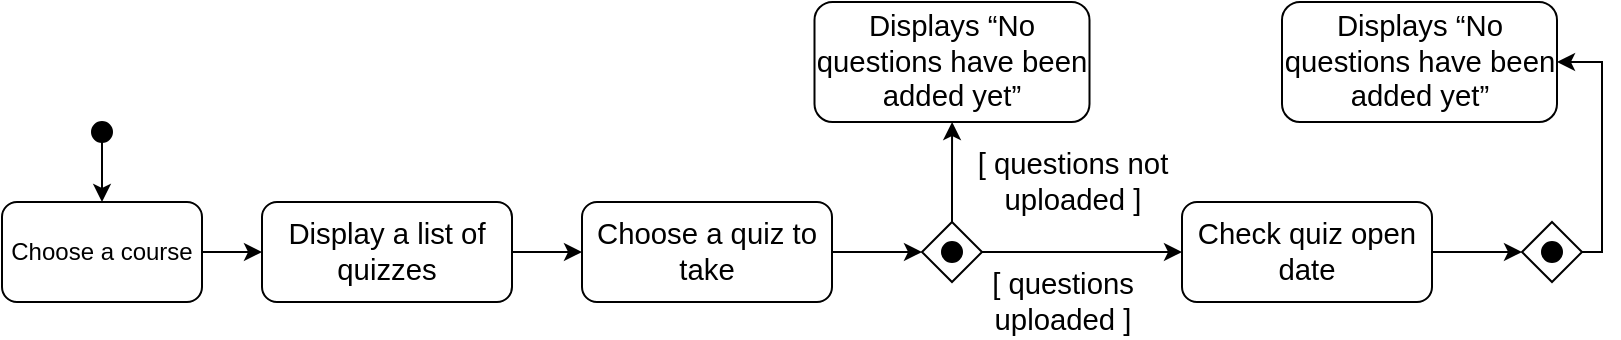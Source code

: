 <mxfile version="14.6.3" type="github">
  <diagram id="HvqQM-I7t3wVY7urHc3_" name="Page-1">
    <mxGraphModel dx="1021" dy="516" grid="1" gridSize="10" guides="1" tooltips="1" connect="1" arrows="1" fold="1" page="1" pageScale="1" pageWidth="827" pageHeight="1169" math="0" shadow="0">
      <root>
        <mxCell id="0" />
        <mxCell id="1" parent="0" />
        <mxCell id="4EETxAyDpQWCK0r4zNha-4" value="" style="edgeStyle=orthogonalEdgeStyle;rounded=0;orthogonalLoop=1;jettySize=auto;html=1;" parent="1" source="4EETxAyDpQWCK0r4zNha-1" target="4EETxAyDpQWCK0r4zNha-2" edge="1">
          <mxGeometry relative="1" as="geometry" />
        </mxCell>
        <mxCell id="4EETxAyDpQWCK0r4zNha-1" value="" style="ellipse;whiteSpace=wrap;html=1;aspect=fixed;fillColor=#000000;" parent="1" vertex="1">
          <mxGeometry x="55" y="70" width="10" height="10" as="geometry" />
        </mxCell>
        <mxCell id="QtU8lgQa15zFkYiqKTXy-1" value="" style="edgeStyle=orthogonalEdgeStyle;rounded=0;orthogonalLoop=1;jettySize=auto;html=1;" parent="1" source="4EETxAyDpQWCK0r4zNha-2" target="4EETxAyDpQWCK0r4zNha-3" edge="1">
          <mxGeometry relative="1" as="geometry" />
        </mxCell>
        <mxCell id="4EETxAyDpQWCK0r4zNha-2" value="Choose a course" style="rounded=1;whiteSpace=wrap;html=1;fillColor=#FFFFFF;" parent="1" vertex="1">
          <mxGeometry x="10" y="110" width="100" height="50" as="geometry" />
        </mxCell>
        <mxCell id="QtU8lgQa15zFkYiqKTXy-4" value="" style="edgeStyle=orthogonalEdgeStyle;rounded=0;orthogonalLoop=1;jettySize=auto;html=1;" parent="1" source="4EETxAyDpQWCK0r4zNha-3" target="QtU8lgQa15zFkYiqKTXy-3" edge="1">
          <mxGeometry relative="1" as="geometry" />
        </mxCell>
        <mxCell id="4EETxAyDpQWCK0r4zNha-3" value="&lt;span style=&quot;font-size: 11pt ; font-family: &amp;#34;arial&amp;#34; ; color: rgb(0 , 0 , 0) ; background-color: transparent ; font-weight: 400 ; font-style: normal ; font-variant: normal ; text-decoration: none ; vertical-align: baseline&quot; id=&quot;docs-internal-guid-ca1dcce4-7fff-27a4-cba9-b2763112202d&quot;&gt;Display a list of quizzes&lt;/span&gt;" style="rounded=1;whiteSpace=wrap;html=1;fillColor=#FFFFFF;" parent="1" vertex="1">
          <mxGeometry x="140" y="110" width="125" height="50" as="geometry" />
        </mxCell>
        <mxCell id="EMLoT_DQCo54XdzdIxfW-8" style="edgeStyle=orthogonalEdgeStyle;rounded=0;orthogonalLoop=1;jettySize=auto;html=1;entryX=0;entryY=0.5;entryDx=0;entryDy=0;" edge="1" parent="1" source="QtU8lgQa15zFkYiqKTXy-3" target="QtU8lgQa15zFkYiqKTXy-5">
          <mxGeometry relative="1" as="geometry" />
        </mxCell>
        <mxCell id="QtU8lgQa15zFkYiqKTXy-3" value="&lt;span style=&quot;font-size: 11pt ; font-family: &amp;#34;arial&amp;#34; ; color: rgb(0 , 0 , 0) ; background-color: transparent ; font-weight: 400 ; font-style: normal ; font-variant: normal ; text-decoration: none ; vertical-align: baseline&quot; id=&quot;docs-internal-guid-f9b0f070-7fff-f607-0604-e5bbde5d65c2&quot;&gt;Choose a quiz to take&lt;/span&gt;" style="rounded=1;whiteSpace=wrap;html=1;fillColor=#FFFFFF;" parent="1" vertex="1">
          <mxGeometry x="300" y="110" width="125" height="50" as="geometry" />
        </mxCell>
        <mxCell id="EMLoT_DQCo54XdzdIxfW-4" value="" style="group" vertex="1" connectable="0" parent="1">
          <mxGeometry x="470" y="120" width="30" height="30" as="geometry" />
        </mxCell>
        <mxCell id="EMLoT_DQCo54XdzdIxfW-7" value="" style="group" vertex="1" connectable="0" parent="EMLoT_DQCo54XdzdIxfW-4">
          <mxGeometry width="30" height="30" as="geometry" />
        </mxCell>
        <mxCell id="QtU8lgQa15zFkYiqKTXy-5" value="" style="rhombus;whiteSpace=wrap;html=1;fillColor=#FFFFFF;" parent="EMLoT_DQCo54XdzdIxfW-7" vertex="1">
          <mxGeometry width="30" height="30" as="geometry" />
        </mxCell>
        <mxCell id="EMLoT_DQCo54XdzdIxfW-1" value="" style="ellipse;whiteSpace=wrap;html=1;aspect=fixed;fillColor=#000000;" vertex="1" parent="EMLoT_DQCo54XdzdIxfW-7">
          <mxGeometry x="10" y="10" width="10" height="10" as="geometry" />
        </mxCell>
        <mxCell id="EMLoT_DQCo54XdzdIxfW-17" style="edgeStyle=orthogonalEdgeStyle;rounded=0;orthogonalLoop=1;jettySize=auto;html=1;exitX=1;exitY=0.5;exitDx=0;exitDy=0;entryX=0;entryY=0.5;entryDx=0;entryDy=0;" edge="1" parent="1" source="EMLoT_DQCo54XdzdIxfW-9" target="EMLoT_DQCo54XdzdIxfW-15">
          <mxGeometry relative="1" as="geometry" />
        </mxCell>
        <mxCell id="EMLoT_DQCo54XdzdIxfW-9" value="&lt;span style=&quot;font-size: 11pt ; font-family: &amp;#34;arial&amp;#34; ; color: rgb(0 , 0 , 0) ; background-color: transparent ; font-weight: 400 ; font-style: normal ; font-variant: normal ; text-decoration: none ; vertical-align: baseline&quot; id=&quot;docs-internal-guid-7c33a0d0-7fff-b234-5660-c0ef3cbe4906&quot;&gt;Check quiz open date&lt;/span&gt;" style="rounded=1;whiteSpace=wrap;html=1;fillColor=#FFFFFF;" vertex="1" parent="1">
          <mxGeometry x="600" y="110" width="125" height="50" as="geometry" />
        </mxCell>
        <mxCell id="EMLoT_DQCo54XdzdIxfW-10" value="" style="edgeStyle=orthogonalEdgeStyle;rounded=0;orthogonalLoop=1;jettySize=auto;html=1;" edge="1" parent="1" source="QtU8lgQa15zFkYiqKTXy-5" target="EMLoT_DQCo54XdzdIxfW-9">
          <mxGeometry relative="1" as="geometry" />
        </mxCell>
        <mxCell id="EMLoT_DQCo54XdzdIxfW-11" value="&lt;div&gt;&lt;span style=&quot;font-size: 11pt ; font-family: &amp;#34;arial&amp;#34; ; color: rgb(0 , 0 , 0) ; background-color: transparent ; font-weight: 400 ; font-style: normal ; font-variant: normal ; text-decoration: none ; vertical-align: baseline&quot; id=&quot;docs-internal-guid-7c33a0d0-7fff-b234-5660-c0ef3cbe4906&quot;&gt;[ questions &lt;br&gt;&lt;/span&gt;&lt;/div&gt;&lt;div&gt;&lt;span style=&quot;font-size: 11pt ; font-family: &amp;#34;arial&amp;#34; ; color: rgb(0 , 0 , 0) ; background-color: transparent ; font-weight: 400 ; font-style: normal ; font-variant: normal ; text-decoration: none ; vertical-align: baseline&quot; id=&quot;docs-internal-guid-7c33a0d0-7fff-b234-5660-c0ef3cbe4906&quot;&gt;uploaded ]&lt;/span&gt;&lt;/div&gt;" style="edgeLabel;html=1;align=center;verticalAlign=middle;resizable=0;points=[];" vertex="1" connectable="0" parent="EMLoT_DQCo54XdzdIxfW-10">
          <mxGeometry x="-0.3" y="-2" relative="1" as="geometry">
            <mxPoint x="5" y="23" as="offset" />
          </mxGeometry>
        </mxCell>
        <mxCell id="EMLoT_DQCo54XdzdIxfW-12" value="&lt;span style=&quot;font-size: 11pt ; font-family: &amp;#34;arial&amp;#34; ; color: rgb(0 , 0 , 0) ; background-color: transparent ; font-weight: 400 ; font-style: normal ; font-variant: normal ; text-decoration: none ; vertical-align: baseline&quot; id=&quot;docs-internal-guid-cef091fc-7fff-853b-4662-05197f052c5b&quot;&gt;Displays “No questions have been added yet”&lt;/span&gt;" style="rounded=1;whiteSpace=wrap;html=1;fillColor=#FFFFFF;" vertex="1" parent="1">
          <mxGeometry x="416.25" y="10" width="137.5" height="60" as="geometry" />
        </mxCell>
        <mxCell id="EMLoT_DQCo54XdzdIxfW-13" value="" style="group" vertex="1" connectable="0" parent="1">
          <mxGeometry x="770" y="120" width="30" height="30" as="geometry" />
        </mxCell>
        <mxCell id="EMLoT_DQCo54XdzdIxfW-14" value="" style="group" vertex="1" connectable="0" parent="EMLoT_DQCo54XdzdIxfW-13">
          <mxGeometry width="30" height="30" as="geometry" />
        </mxCell>
        <mxCell id="EMLoT_DQCo54XdzdIxfW-15" value="" style="rhombus;whiteSpace=wrap;html=1;fillColor=#FFFFFF;" vertex="1" parent="EMLoT_DQCo54XdzdIxfW-14">
          <mxGeometry width="30" height="30" as="geometry" />
        </mxCell>
        <mxCell id="EMLoT_DQCo54XdzdIxfW-16" value="" style="ellipse;whiteSpace=wrap;html=1;aspect=fixed;fillColor=#000000;" vertex="1" parent="EMLoT_DQCo54XdzdIxfW-14">
          <mxGeometry x="10" y="10" width="10" height="10" as="geometry" />
        </mxCell>
        <mxCell id="EMLoT_DQCo54XdzdIxfW-18" value="" style="edgeStyle=orthogonalEdgeStyle;rounded=0;orthogonalLoop=1;jettySize=auto;html=1;" edge="1" parent="1" source="QtU8lgQa15zFkYiqKTXy-5" target="EMLoT_DQCo54XdzdIxfW-12">
          <mxGeometry relative="1" as="geometry" />
        </mxCell>
        <mxCell id="EMLoT_DQCo54XdzdIxfW-19" value="&lt;div&gt;&lt;span style=&quot;font-size: 11pt ; font-family: &amp;#34;arial&amp;#34; ; color: rgb(0 , 0 , 0) ; background-color: transparent ; font-weight: 400 ; font-style: normal ; font-variant: normal ; text-decoration: none ; vertical-align: baseline&quot; id=&quot;docs-internal-guid-7c33a0d0-7fff-b234-5660-c0ef3cbe4906&quot;&gt;[ questions not &lt;br&gt;&lt;/span&gt;&lt;/div&gt;&lt;div&gt;&lt;span style=&quot;font-size: 11pt ; font-family: &amp;#34;arial&amp;#34; ; color: rgb(0 , 0 , 0) ; background-color: transparent ; font-weight: 400 ; font-style: normal ; font-variant: normal ; text-decoration: none ; vertical-align: baseline&quot; id=&quot;docs-internal-guid-7c33a0d0-7fff-b234-5660-c0ef3cbe4906&quot;&gt;uploaded ]&lt;/span&gt;&lt;/div&gt;" style="text;html=1;align=center;verticalAlign=middle;resizable=0;points=[];autosize=1;strokeColor=none;" vertex="1" parent="1">
          <mxGeometry x="490" y="80" width="110" height="40" as="geometry" />
        </mxCell>
        <mxCell id="EMLoT_DQCo54XdzdIxfW-20" value="&lt;span style=&quot;font-size: 11pt ; font-family: &amp;#34;arial&amp;#34; ; color: rgb(0 , 0 , 0) ; background-color: transparent ; font-weight: 400 ; font-style: normal ; font-variant: normal ; text-decoration: none ; vertical-align: baseline&quot; id=&quot;docs-internal-guid-cef091fc-7fff-853b-4662-05197f052c5b&quot;&gt;Displays “No questions have been added yet”&lt;/span&gt;" style="rounded=1;whiteSpace=wrap;html=1;fillColor=#FFFFFF;" vertex="1" parent="1">
          <mxGeometry x="650" y="10" width="137.5" height="60" as="geometry" />
        </mxCell>
        <mxCell id="EMLoT_DQCo54XdzdIxfW-22" style="edgeStyle=orthogonalEdgeStyle;rounded=0;orthogonalLoop=1;jettySize=auto;html=1;entryX=1;entryY=0.5;entryDx=0;entryDy=0;exitX=1;exitY=0.5;exitDx=0;exitDy=0;" edge="1" parent="1" source="EMLoT_DQCo54XdzdIxfW-15" target="EMLoT_DQCo54XdzdIxfW-20">
          <mxGeometry relative="1" as="geometry">
            <Array as="points">
              <mxPoint x="810" y="135" />
              <mxPoint x="810" y="40" />
            </Array>
          </mxGeometry>
        </mxCell>
      </root>
    </mxGraphModel>
  </diagram>
</mxfile>
